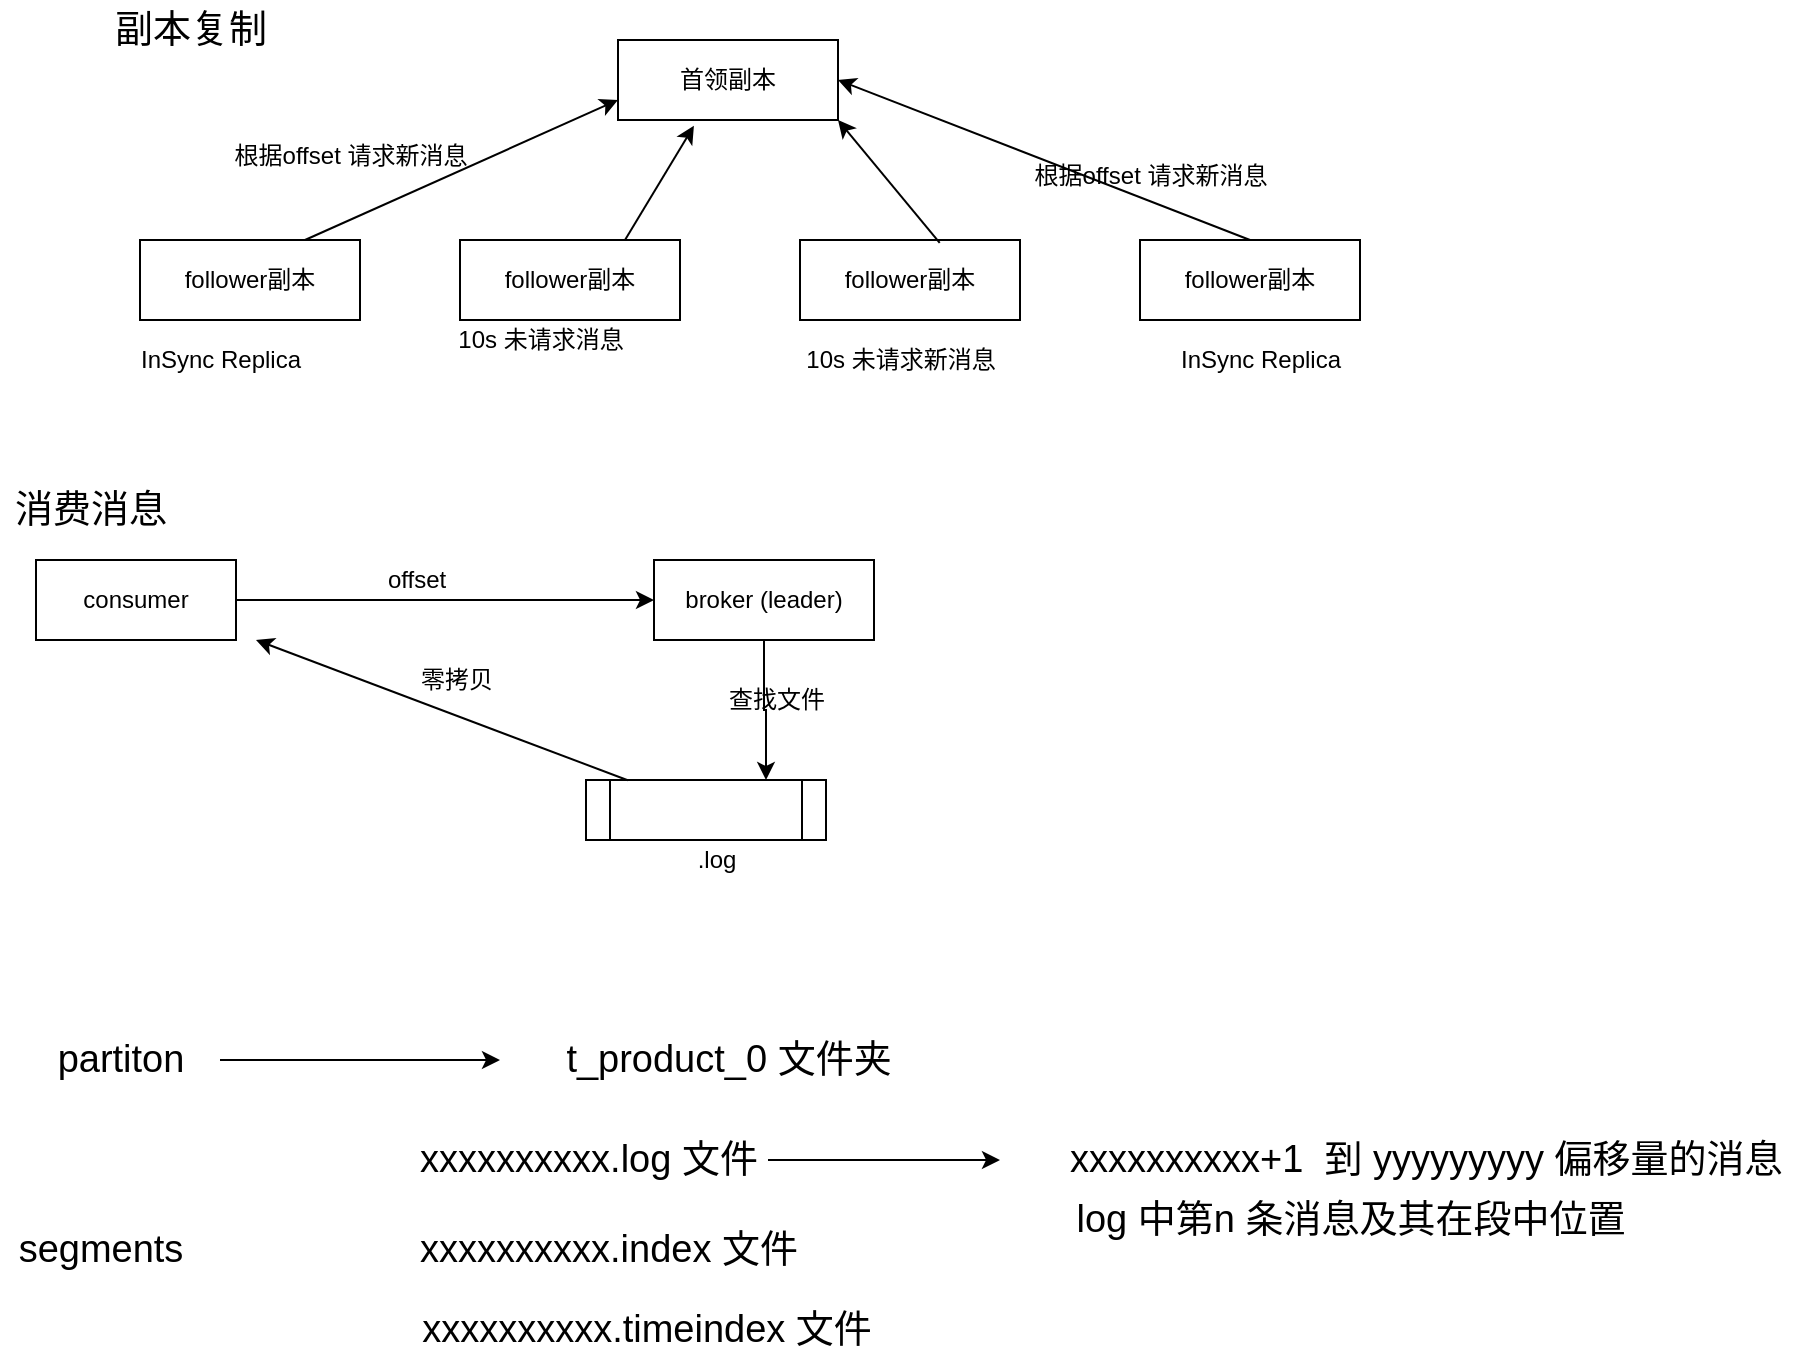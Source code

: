 <mxfile version="13.10.3" type="github">
  <diagram id="IerF1X1bEQ-JxPGX92x0" name="Page-1">
    <mxGraphModel dx="909" dy="435" grid="1" gridSize="10" guides="1" tooltips="1" connect="1" arrows="1" fold="1" page="1" pageScale="1" pageWidth="827" pageHeight="1169" math="0" shadow="0">
      <root>
        <mxCell id="0" />
        <mxCell id="1" parent="0" />
        <mxCell id="vK5Jy0w-jDRxXVp1QJg0-1" value="首领副本" style="rounded=0;whiteSpace=wrap;html=1;" parent="1" vertex="1">
          <mxGeometry x="359" y="120" width="110" height="40" as="geometry" />
        </mxCell>
        <mxCell id="vK5Jy0w-jDRxXVp1QJg0-5" value="follower副本" style="rounded=0;whiteSpace=wrap;html=1;" parent="1" vertex="1">
          <mxGeometry x="120" y="220" width="110" height="40" as="geometry" />
        </mxCell>
        <mxCell id="vK5Jy0w-jDRxXVp1QJg0-7" value="follower副本" style="rounded=0;whiteSpace=wrap;html=1;" parent="1" vertex="1">
          <mxGeometry x="280" y="220" width="110" height="40" as="geometry" />
        </mxCell>
        <mxCell id="vK5Jy0w-jDRxXVp1QJg0-8" value="follower副本" style="rounded=0;whiteSpace=wrap;html=1;" parent="1" vertex="1">
          <mxGeometry x="450" y="220" width="110" height="40" as="geometry" />
        </mxCell>
        <mxCell id="vK5Jy0w-jDRxXVp1QJg0-9" value="follower副本" style="rounded=0;whiteSpace=wrap;html=1;" parent="1" vertex="1">
          <mxGeometry x="620" y="220" width="110" height="40" as="geometry" />
        </mxCell>
        <mxCell id="vK5Jy0w-jDRxXVp1QJg0-11" value="" style="endArrow=classic;html=1;exitX=0.75;exitY=0;exitDx=0;exitDy=0;entryX=0;entryY=0.75;entryDx=0;entryDy=0;" parent="1" source="vK5Jy0w-jDRxXVp1QJg0-5" target="vK5Jy0w-jDRxXVp1QJg0-1" edge="1">
          <mxGeometry width="50" height="50" relative="1" as="geometry">
            <mxPoint x="410" y="310" as="sourcePoint" />
            <mxPoint x="460" y="260" as="targetPoint" />
          </mxGeometry>
        </mxCell>
        <mxCell id="vK5Jy0w-jDRxXVp1QJg0-12" value="" style="endArrow=classic;html=1;exitX=0.75;exitY=0;exitDx=0;exitDy=0;entryX=0.345;entryY=1.072;entryDx=0;entryDy=0;entryPerimeter=0;" parent="1" source="vK5Jy0w-jDRxXVp1QJg0-7" target="vK5Jy0w-jDRxXVp1QJg0-1" edge="1">
          <mxGeometry width="50" height="50" relative="1" as="geometry">
            <mxPoint x="410" y="310" as="sourcePoint" />
            <mxPoint x="460" y="260" as="targetPoint" />
          </mxGeometry>
        </mxCell>
        <mxCell id="vK5Jy0w-jDRxXVp1QJg0-13" value="" style="endArrow=classic;html=1;entryX=1;entryY=1;entryDx=0;entryDy=0;exitX=0.635;exitY=0.035;exitDx=0;exitDy=0;exitPerimeter=0;" parent="1" source="vK5Jy0w-jDRxXVp1QJg0-8" target="vK5Jy0w-jDRxXVp1QJg0-1" edge="1">
          <mxGeometry width="50" height="50" relative="1" as="geometry">
            <mxPoint x="410" y="310" as="sourcePoint" />
            <mxPoint x="460" y="260" as="targetPoint" />
          </mxGeometry>
        </mxCell>
        <mxCell id="vK5Jy0w-jDRxXVp1QJg0-14" value="" style="endArrow=classic;html=1;entryX=1;entryY=0.5;entryDx=0;entryDy=0;exitX=0.5;exitY=0;exitDx=0;exitDy=0;" parent="1" source="vK5Jy0w-jDRxXVp1QJg0-9" target="vK5Jy0w-jDRxXVp1QJg0-1" edge="1">
          <mxGeometry width="50" height="50" relative="1" as="geometry">
            <mxPoint x="410" y="310" as="sourcePoint" />
            <mxPoint x="460" y="260" as="targetPoint" />
          </mxGeometry>
        </mxCell>
        <mxCell id="vK5Jy0w-jDRxXVp1QJg0-15" value="根据offset 请求新消息" style="text;html=1;align=center;verticalAlign=middle;resizable=0;points=[];autosize=1;" parent="1" vertex="1">
          <mxGeometry x="160" y="168" width="130" height="20" as="geometry" />
        </mxCell>
        <mxCell id="vK5Jy0w-jDRxXVp1QJg0-16" value="10s 未请求消息" style="text;html=1;align=center;verticalAlign=middle;resizable=0;points=[];autosize=1;" parent="1" vertex="1">
          <mxGeometry x="270" y="260" width="100" height="20" as="geometry" />
        </mxCell>
        <mxCell id="vK5Jy0w-jDRxXVp1QJg0-17" value="10s 未请求新消息" style="text;html=1;align=center;verticalAlign=middle;resizable=0;points=[];autosize=1;" parent="1" vertex="1">
          <mxGeometry x="445" y="270" width="110" height="20" as="geometry" />
        </mxCell>
        <mxCell id="vK5Jy0w-jDRxXVp1QJg0-18" value="根据offset 请求新消息" style="text;html=1;align=center;verticalAlign=middle;resizable=0;points=[];autosize=1;" parent="1" vertex="1">
          <mxGeometry x="560" y="178" width="130" height="20" as="geometry" />
        </mxCell>
        <mxCell id="vK5Jy0w-jDRxXVp1QJg0-19" value="InSync Replica" style="text;html=1;align=center;verticalAlign=middle;resizable=0;points=[];autosize=1;" parent="1" vertex="1">
          <mxGeometry x="110" y="270" width="100" height="20" as="geometry" />
        </mxCell>
        <mxCell id="vK5Jy0w-jDRxXVp1QJg0-20" value="InSync Replica" style="text;html=1;align=center;verticalAlign=middle;resizable=0;points=[];autosize=1;" parent="1" vertex="1">
          <mxGeometry x="630" y="270" width="100" height="20" as="geometry" />
        </mxCell>
        <mxCell id="vK5Jy0w-jDRxXVp1QJg0-21" value="副本复制" style="text;html=1;align=center;verticalAlign=middle;resizable=0;points=[];autosize=1;strokeWidth=6;fontSize=19;" parent="1" vertex="1">
          <mxGeometry x="100" y="100" width="90" height="30" as="geometry" />
        </mxCell>
        <mxCell id="vK5Jy0w-jDRxXVp1QJg0-24" style="edgeStyle=orthogonalEdgeStyle;rounded=0;orthogonalLoop=1;jettySize=auto;html=1;entryX=0;entryY=0.5;entryDx=0;entryDy=0;fontSize=12;" parent="1" source="vK5Jy0w-jDRxXVp1QJg0-22" target="vK5Jy0w-jDRxXVp1QJg0-23" edge="1">
          <mxGeometry relative="1" as="geometry" />
        </mxCell>
        <mxCell id="vK5Jy0w-jDRxXVp1QJg0-22" value="consumer" style="rounded=0;whiteSpace=wrap;html=1;strokeWidth=1;fontSize=12;" parent="1" vertex="1">
          <mxGeometry x="68" y="380" width="100" height="40" as="geometry" />
        </mxCell>
        <mxCell id="vK5Jy0w-jDRxXVp1QJg0-28" style="edgeStyle=orthogonalEdgeStyle;rounded=0;orthogonalLoop=1;jettySize=auto;html=1;entryX=0.75;entryY=0;entryDx=0;entryDy=0;fontSize=12;" parent="1" source="vK5Jy0w-jDRxXVp1QJg0-23" target="vK5Jy0w-jDRxXVp1QJg0-27" edge="1">
          <mxGeometry relative="1" as="geometry" />
        </mxCell>
        <mxCell id="vK5Jy0w-jDRxXVp1QJg0-23" value="broker (leader)" style="rounded=0;whiteSpace=wrap;html=1;strokeWidth=1;fontSize=12;" parent="1" vertex="1">
          <mxGeometry x="377" y="380" width="110" height="40" as="geometry" />
        </mxCell>
        <mxCell id="vK5Jy0w-jDRxXVp1QJg0-25" value="offset" style="text;html=1;align=center;verticalAlign=middle;resizable=0;points=[];autosize=1;fontSize=12;" parent="1" vertex="1">
          <mxGeometry x="238" y="380" width="40" height="20" as="geometry" />
        </mxCell>
        <mxCell id="vK5Jy0w-jDRxXVp1QJg0-27" value="" style="shape=process;whiteSpace=wrap;html=1;backgroundOutline=1;strokeWidth=1;fontSize=12;" parent="1" vertex="1">
          <mxGeometry x="343" y="490" width="120" height="30" as="geometry" />
        </mxCell>
        <mxCell id="vK5Jy0w-jDRxXVp1QJg0-29" value="查找文件" style="text;html=1;align=center;verticalAlign=middle;resizable=0;points=[];autosize=1;fontSize=12;" parent="1" vertex="1">
          <mxGeometry x="408" y="440" width="60" height="20" as="geometry" />
        </mxCell>
        <mxCell id="vK5Jy0w-jDRxXVp1QJg0-30" value="" style="endArrow=classic;html=1;fontSize=12;exitX=0.174;exitY=0.004;exitDx=0;exitDy=0;exitPerimeter=0;" parent="1" source="vK5Jy0w-jDRxXVp1QJg0-27" edge="1">
          <mxGeometry width="50" height="50" relative="1" as="geometry">
            <mxPoint x="348" y="400" as="sourcePoint" />
            <mxPoint x="178" y="420" as="targetPoint" />
          </mxGeometry>
        </mxCell>
        <mxCell id="vK5Jy0w-jDRxXVp1QJg0-31" value="零拷贝" style="text;html=1;align=center;verticalAlign=middle;resizable=0;points=[];autosize=1;fontSize=12;" parent="1" vertex="1">
          <mxGeometry x="253" y="430" width="50" height="20" as="geometry" />
        </mxCell>
        <mxCell id="vK5Jy0w-jDRxXVp1QJg0-33" value=".log" style="text;html=1;align=center;verticalAlign=middle;resizable=0;points=[];autosize=1;fontSize=12;" parent="1" vertex="1">
          <mxGeometry x="393" y="520" width="30" height="20" as="geometry" />
        </mxCell>
        <mxCell id="vK5Jy0w-jDRxXVp1QJg0-35" value="消费消息" style="text;html=1;align=center;verticalAlign=middle;resizable=0;points=[];autosize=1;fontSize=19;" parent="1" vertex="1">
          <mxGeometry x="50" y="340" width="90" height="30" as="geometry" />
        </mxCell>
        <mxCell id="vK5Jy0w-jDRxXVp1QJg0-37" value="partiton" style="text;html=1;align=center;verticalAlign=middle;resizable=0;points=[];autosize=1;fontSize=19;" parent="1" vertex="1">
          <mxGeometry x="70" y="615" width="80" height="30" as="geometry" />
        </mxCell>
        <mxCell id="vK5Jy0w-jDRxXVp1QJg0-38" value="t_product_0 文件夹" style="text;html=1;align=center;verticalAlign=middle;resizable=0;points=[];autosize=1;fontSize=19;" parent="1" vertex="1">
          <mxGeometry x="324" y="615" width="180" height="30" as="geometry" />
        </mxCell>
        <mxCell id="vK5Jy0w-jDRxXVp1QJg0-39" value="" style="endArrow=classic;html=1;fontSize=19;" parent="1" edge="1">
          <mxGeometry width="50" height="50" relative="1" as="geometry">
            <mxPoint x="160" y="630" as="sourcePoint" />
            <mxPoint x="300" y="630" as="targetPoint" />
          </mxGeometry>
        </mxCell>
        <mxCell id="vK5Jy0w-jDRxXVp1QJg0-40" value="segments" style="text;html=1;align=center;verticalAlign=middle;resizable=0;points=[];autosize=1;fontSize=19;" parent="1" vertex="1">
          <mxGeometry x="50" y="710" width="100" height="30" as="geometry" />
        </mxCell>
        <mxCell id="vK5Jy0w-jDRxXVp1QJg0-44" style="edgeStyle=orthogonalEdgeStyle;rounded=0;orthogonalLoop=1;jettySize=auto;html=1;fontSize=19;" parent="1" source="vK5Jy0w-jDRxXVp1QJg0-41" edge="1">
          <mxGeometry relative="1" as="geometry">
            <mxPoint x="550" y="680" as="targetPoint" />
          </mxGeometry>
        </mxCell>
        <mxCell id="vK5Jy0w-jDRxXVp1QJg0-41" value="xxxxxxxxxx.log 文件" style="text;html=1;align=center;verticalAlign=middle;resizable=0;points=[];autosize=1;fontSize=19;" parent="1" vertex="1">
          <mxGeometry x="254" y="665" width="180" height="30" as="geometry" />
        </mxCell>
        <mxCell id="vK5Jy0w-jDRxXVp1QJg0-42" value="xxxxxxxxxx.index 文件" style="text;html=1;align=center;verticalAlign=middle;resizable=0;points=[];autosize=1;fontSize=19;" parent="1" vertex="1">
          <mxGeometry x="254" y="710" width="200" height="30" as="geometry" />
        </mxCell>
        <mxCell id="vK5Jy0w-jDRxXVp1QJg0-43" value="xxxxxxxxxx.timeindex 文件" style="text;html=1;align=center;verticalAlign=middle;resizable=0;points=[];autosize=1;fontSize=19;" parent="1" vertex="1">
          <mxGeometry x="253" y="750" width="240" height="30" as="geometry" />
        </mxCell>
        <mxCell id="vK5Jy0w-jDRxXVp1QJg0-45" value="&amp;nbsp;xxxxxxxxxx+1&amp;nbsp; 到 yyyyyyyyy 偏移量的消息" style="text;html=1;align=center;verticalAlign=middle;resizable=0;points=[];autosize=1;fontSize=19;" parent="1" vertex="1">
          <mxGeometry x="570" y="665" width="380" height="30" as="geometry" />
        </mxCell>
        <mxCell id="vK5Jy0w-jDRxXVp1QJg0-46" value="log 中第n 条消息及其在段中位置" style="text;html=1;align=center;verticalAlign=middle;resizable=0;points=[];autosize=1;fontSize=19;" parent="1" vertex="1">
          <mxGeometry x="580" y="695" width="290" height="30" as="geometry" />
        </mxCell>
      </root>
    </mxGraphModel>
  </diagram>
</mxfile>
